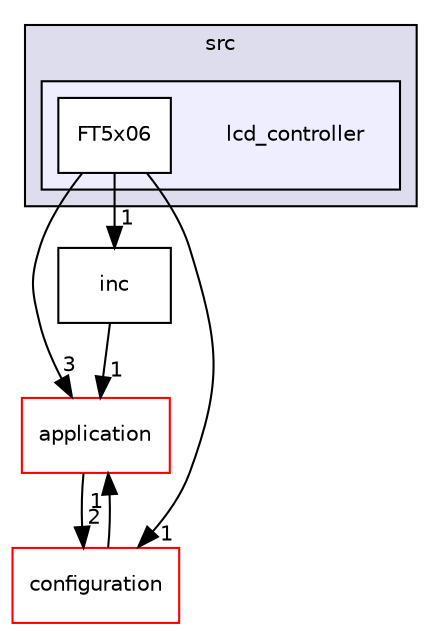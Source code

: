 digraph "lcd_controller" {
  compound=true
  node [ fontsize="10", fontname="Helvetica"];
  edge [ labelfontsize="10", labelfontname="Helvetica"];
  subgraph clusterdir_e5d818fbce5dc2fafe687888bd09364b {
    graph [ bgcolor="#ddddee", pencolor="black", label="src" fontname="Helvetica", fontsize="10", URL="dir_e5d818fbce5dc2fafe687888bd09364b.html"]
  subgraph clusterdir_a1cfb288622aad5c54f77d38e4ab92db {
    graph [ bgcolor="#eeeeff", pencolor="black", label="" URL="dir_a1cfb288622aad5c54f77d38e4ab92db.html"];
    dir_a1cfb288622aad5c54f77d38e4ab92db [shape=plaintext label="lcd_controller"];
    dir_b2ffcaee829fa68eda831c961943a282 [shape=box label="FT5x06" color="black" fillcolor="white" style="filled" URL="dir_b2ffcaee829fa68eda831c961943a282.html"];
  }
  }
  dir_eda2a6d705da8f3400ffe9a7dcb90b30 [shape=box label="application" fillcolor="white" style="filled" color="red" URL="dir_eda2a6d705da8f3400ffe9a7dcb90b30.html"];
  dir_95f7b9d4854ca187ae337d299db232bb [shape=box label="configuration" fillcolor="white" style="filled" color="red" URL="dir_95f7b9d4854ca187ae337d299db232bb.html"];
  dir_d558b02c2f9429dbce7ed4cfff1da93b [shape=box label="inc" URL="dir_d558b02c2f9429dbce7ed4cfff1da93b.html"];
  dir_eda2a6d705da8f3400ffe9a7dcb90b30->dir_95f7b9d4854ca187ae337d299db232bb [headlabel="2", labeldistance=1.5 headhref="dir_000002_000009.html"];
  dir_b2ffcaee829fa68eda831c961943a282->dir_eda2a6d705da8f3400ffe9a7dcb90b30 [headlabel="3", labeldistance=1.5 headhref="dir_000039_000002.html"];
  dir_b2ffcaee829fa68eda831c961943a282->dir_95f7b9d4854ca187ae337d299db232bb [headlabel="1", labeldistance=1.5 headhref="dir_000039_000009.html"];
  dir_b2ffcaee829fa68eda831c961943a282->dir_d558b02c2f9429dbce7ed4cfff1da93b [headlabel="1", labeldistance=1.5 headhref="dir_000039_000036.html"];
  dir_95f7b9d4854ca187ae337d299db232bb->dir_eda2a6d705da8f3400ffe9a7dcb90b30 [headlabel="1", labeldistance=1.5 headhref="dir_000009_000002.html"];
  dir_d558b02c2f9429dbce7ed4cfff1da93b->dir_eda2a6d705da8f3400ffe9a7dcb90b30 [headlabel="1", labeldistance=1.5 headhref="dir_000036_000002.html"];
}

